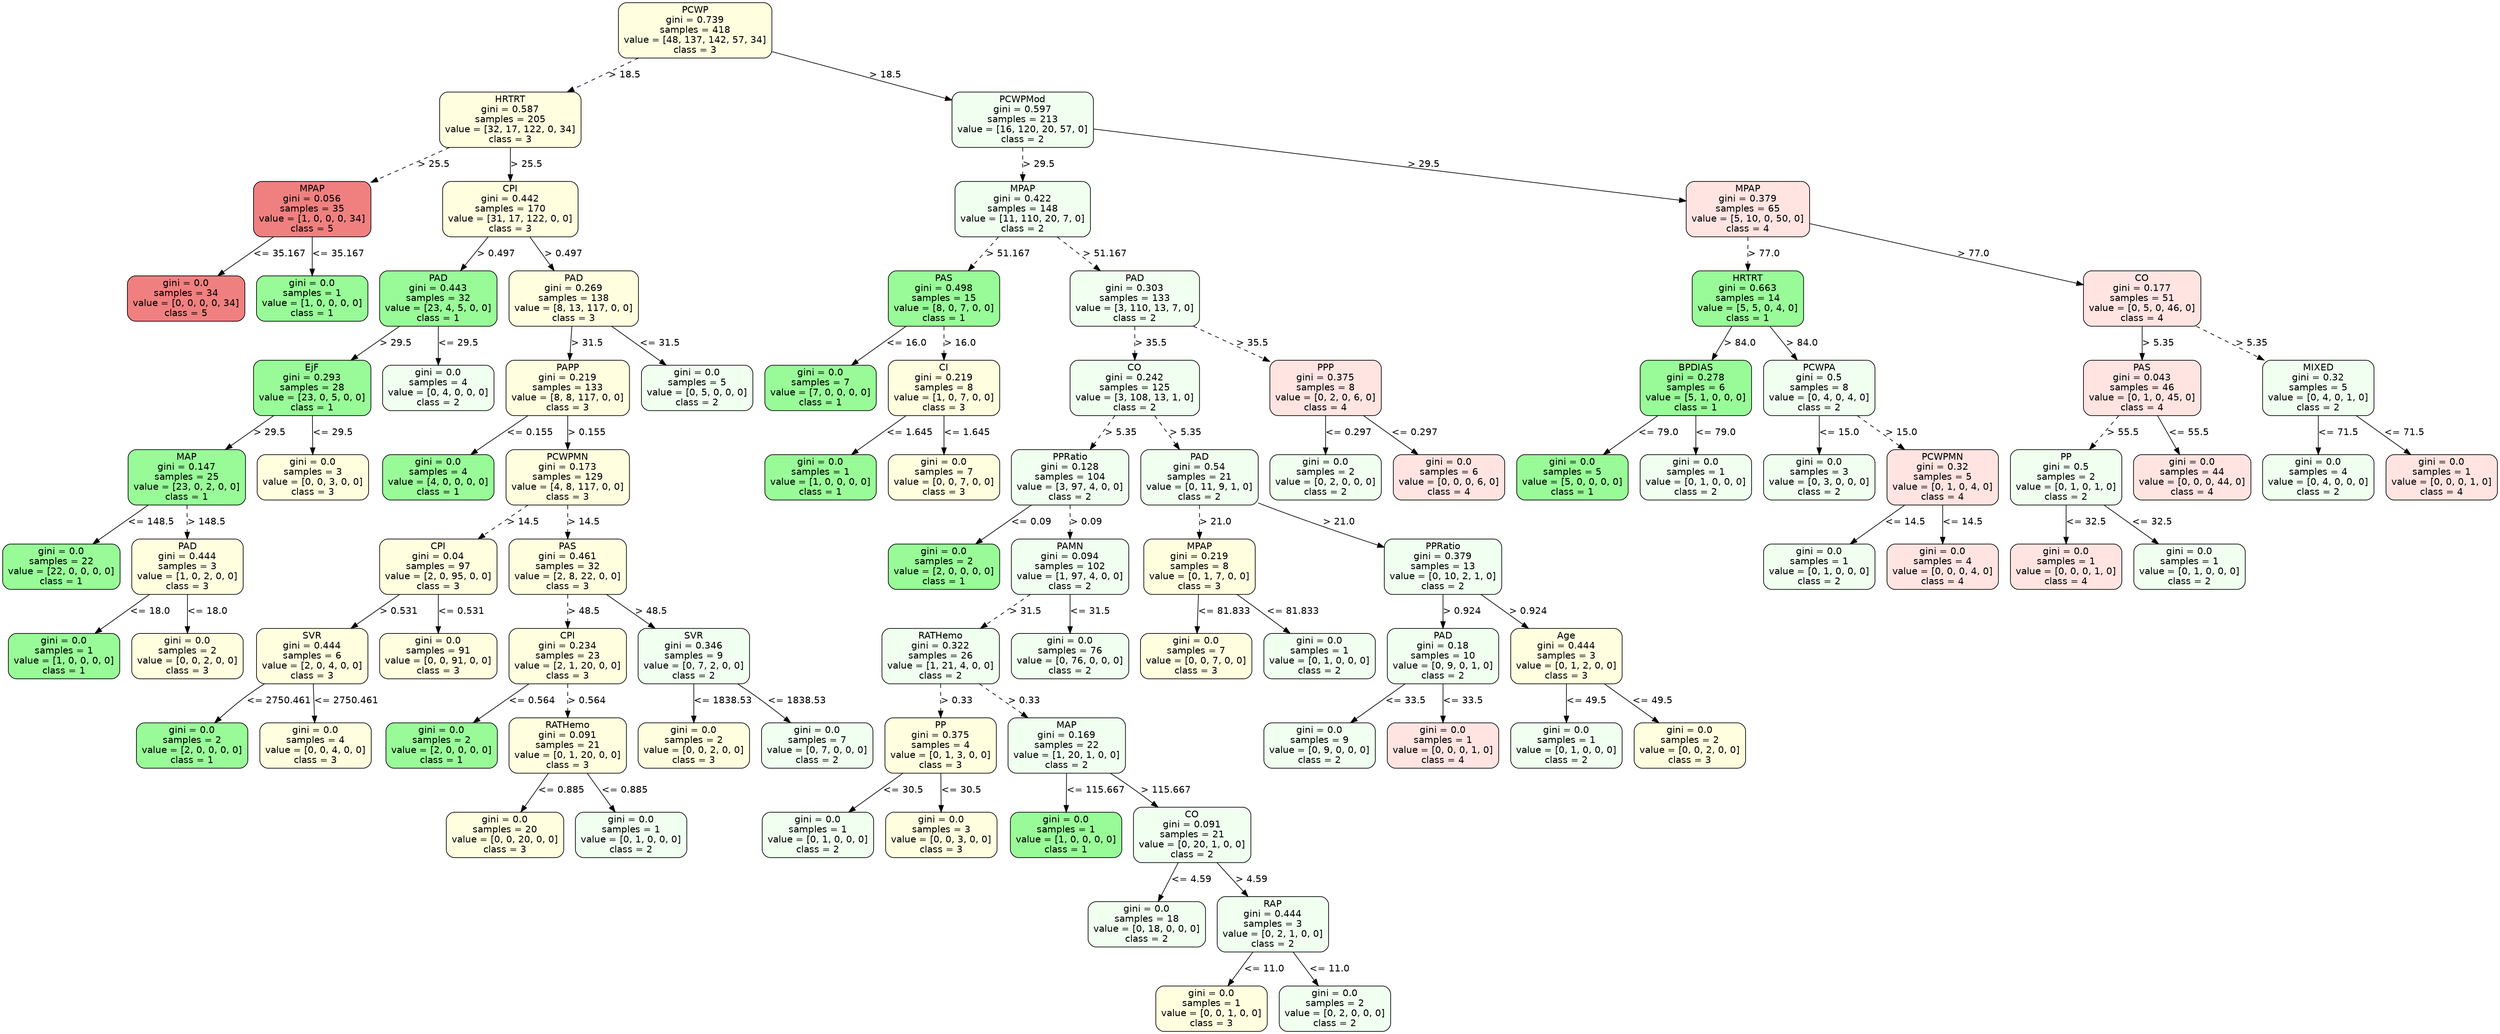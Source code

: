 strict digraph Tree {
	graph [bb="0,0,3191.5,1542"];
	node [color=black,
		fontname=helvetica,
		label="\N",
		shape=box,
		style="filled, rounded"
	];
	edge [fontname=helvetica];
	0	[fillcolor=lightyellow,
		height=1.1528,
		label="PCWP\ngini = 0.739\nsamples = 418\nvalue = [48, 137, 142, 57, 34]\nclass = 3",
		pos="993.5,1500.5",
		width=2.6667];
	1	[fillcolor=lightyellow,
		height=1.1528,
		label="HRTRT\ngini = 0.587\nsamples = 205\nvalue = [32, 17, 122, 0, 34]\nclass = 3",
		pos="633.5,1366.5",
		width=2.4583];
	0 -> 1	[label="> 18.5",
		labelangle=45,
		labeldistance=2.5,
		lp="844,1433.5",
		op=">",
		param=18.5,
		pos="e,722.13,1400 897.5,1464.3 846.22,1445.5 783.22,1422.4 731.63,1403.5",
		style=dashed];
	34	[fillcolor=honeydew,
		height=1.1528,
		label="PCWPMod\ngini = 0.597\nsamples = 213\nvalue = [16, 120, 20, 57, 0]\nclass = 2",
		pos="1325.5,1366.5",
		width=2.4583];
	0 -> 34	[label="> 18.5",
		labelangle=-45,
		labeldistance=2.5,
		lp="1189,1433.5",
		op=">",
		param=18.5,
		pos="e,1236.8,1402.8 1089.5,1461.3 1132.8,1444.1 1183.8,1423.8 1227.3,1406.5",
		style=solid];
	2	[fillcolor=lightcoral,
		height=1.1528,
		label="MPAP\ngini = 0.056\nsamples = 35\nvalue = [1, 0, 0, 0, 34]\nclass = 5",
		pos="392.5,1232.5",
		width=2.0417];
	1 -> 2	[label="> 25.5",
		lp="540,1299.5",
		op=">",
		param=25.5,
		pos="e,466.31,1273.9 559.55,1325 532.84,1310.4 502.51,1293.8 475.1,1278.7",
		style=dashed];
	5	[fillcolor=lightyellow,
		height=1.1528,
		label="CPI\ngini = 0.442\nsamples = 170\nvalue = [31, 17, 122, 0, 0]\nclass = 3",
		pos="633.5,1232.5",
		width=2.3611];
	1 -> 5	[label="> 25.5",
		lp="653,1299.5",
		op=">",
		param=25.5,
		pos="e,633.5,1274.3 633.5,1324.8 633.5,1312 633.5,1297.7 633.5,1284.3",
		style=solid];
	3	[fillcolor=lightcoral,
		height=0.94444,
		label="gini = 0.0\nsamples = 34\nvalue = [0, 0, 0, 0, 34]\nclass = 5",
		pos="230.5,1098.5",
		width=2.0417];
	2 -> 3	[label="<= 35.167",
		lp="347.5,1165.5",
		op="<=",
		param=35.167,
		pos="e,271.04,1132.5 342.57,1190.8 322.3,1174.3 298.97,1155.3 278.86,1138.9",
		style=solid];
	4	[fillcolor=palegreen,
		height=0.94444,
		label="gini = 0.0\nsamples = 1\nvalue = [1, 0, 0, 0, 0]\nclass = 1",
		pos="392.5,1098.5",
		width=1.9444];
	2 -> 4	[label="<= 35.167",
		lp="423.5,1165.5",
		op="<=",
		param=35.167,
		pos="e,392.5,1132.7 392.5,1190.8 392.5,1175.7 392.5,1158.4 392.5,1143.1",
		style=solid];
	6	[fillcolor=palegreen,
		height=1.1528,
		label="PAD\ngini = 0.443\nsamples = 32\nvalue = [23, 4, 5, 0, 0]\nclass = 1",
		pos="554.5,1098.5",
		width=2.0417];
	5 -> 6	[label="> 0.497",
		lp="619.5,1165.5",
		op=">",
		param=0.497,
		pos="e,578.9,1140.3 609.15,1190.8 601.27,1177.6 592.43,1162.9 584.21,1149.1",
		style=solid];
	15	[fillcolor=lightyellow,
		height=1.1528,
		label="PAD\ngini = 0.269\nsamples = 138\nvalue = [8, 13, 117, 0, 0]\nclass = 3",
		pos="727.5,1098.5",
		width=2.25];
	5 -> 15	[label="> 0.497",
		lp="706.5,1165.5",
		op=">",
		param=0.497,
		pos="e,698.46,1140.3 662.47,1190.8 671.94,1177.5 682.56,1162.6 692.43,1148.7",
		style=solid];
	7	[fillcolor=palegreen,
		height=1.1528,
		label="EjF\ngini = 0.293\nsamples = 28\nvalue = [23, 0, 5, 0, 0]\nclass = 1",
		pos="392.5,964.5",
		width=2.0417];
	6 -> 7	[label="> 29.5",
		lp="498,1031.5",
		op=">",
		param=29.5,
		pos="e,442.26,1006 504.57,1056.8 487.4,1042.8 468.03,1027 450.29,1012.6",
		style=solid];
	14	[fillcolor=honeydew,
		height=0.94444,
		label="gini = 0.0\nsamples = 4\nvalue = [0, 4, 0, 0, 0]\nclass = 2",
		pos="554.5,964.5",
		width=1.9444];
	6 -> 14	[label="<= 29.5",
		lp="578,1031.5",
		op="<=",
		param=29.5,
		pos="e,554.5,998.74 554.5,1056.8 554.5,1041.7 554.5,1024.4 554.5,1009.1",
		style=solid];
	8	[fillcolor=palegreen,
		height=1.1528,
		label="MAP\ngini = 0.147\nsamples = 25\nvalue = [23, 0, 2, 0, 0]\nclass = 1",
		pos="233.5,830.5",
		width=2.0417];
	7 -> 8	[label="> 29.5",
		lp="338,897.5",
		op=">",
		param=29.5,
		pos="e,282.34,872.05 343.5,922.82 326.64,908.83 307.63,893.04 290.22,878.59",
		style=solid];
	13	[fillcolor=lightyellow,
		height=0.94444,
		label="gini = 0.0\nsamples = 3\nvalue = [0, 0, 3, 0, 0]\nclass = 3",
		pos="395.5,830.5",
		width=1.9444];
	7 -> 13	[label="<= 29.5",
		lp="418,897.5",
		op="<=",
		param=29.5,
		pos="e,394.74,864.74 393.42,922.82 393.77,907.68 394.16,890.44 394.51,875.05",
		style=solid];
	9	[fillcolor=palegreen,
		height=0.94444,
		label="gini = 0.0\nsamples = 22\nvalue = [22, 0, 0, 0, 0]\nclass = 1",
		pos="73.5,696.5",
		width=2.0417];
	8 -> 9	[label="<= 148.5",
		lp="186,763.5",
		op="<=",
		param=148.5,
		pos="e,113.54,730.53 184.19,788.82 164.17,772.3 141.12,753.29 121.26,736.9",
		style=solid];
	10	[fillcolor=lightyellow,
		height=1.1528,
		label="PAD\ngini = 0.444\nsamples = 3\nvalue = [1, 0, 2, 0, 0]\nclass = 3",
		pos="235.5,696.5",
		width=1.9444];
	8 -> 10	[label="> 148.5",
		lp="258.5,763.5",
		op=">",
		param=148.5,
		pos="e,234.88,738.27 234.12,788.82 234.31,776.02 234.53,761.73 234.73,748.32",
		style=dashed];
	11	[fillcolor=palegreen,
		height=0.94444,
		label="gini = 0.0\nsamples = 1\nvalue = [1, 0, 0, 0, 0]\nclass = 1",
		pos="78.5,562.5",
		width=1.9444];
	10 -> 11	[label="<= 18.0",
		lp="186,629.5",
		op="<=",
		param=18.0,
		pos="e,117.78,596.53 187.11,654.82 167.55,638.37 145.05,619.46 125.63,603.12",
		style=solid];
	12	[fillcolor=lightyellow,
		height=0.94444,
		label="gini = 0.0\nsamples = 2\nvalue = [0, 0, 2, 0, 0]\nclass = 3",
		pos="236.5,562.5",
		width=1.9444];
	10 -> 12	[label="<= 18.0",
		lp="260,629.5",
		op="<=",
		param=18.0,
		pos="e,236.25,596.74 235.81,654.82 235.92,639.68 236.05,622.44 236.17,607.05",
		style=solid];
	16	[fillcolor=lightyellow,
		height=1.1528,
		label="PAPP\ngini = 0.219\nsamples = 133\nvalue = [8, 8, 117, 0, 0]\nclass = 3",
		pos="720.5,964.5",
		width=2.1528];
	15 -> 16	[label="> 31.5",
		lp="744,1031.5",
		op=">",
		param=31.5,
		pos="e,722.66,1006.3 725.34,1056.8 724.66,1044 723.91,1029.7 723.19,1016.3",
		style=solid];
	33	[fillcolor=honeydew,
		height=0.94444,
		label="gini = 0.0\nsamples = 5\nvalue = [0, 5, 0, 0, 0]\nclass = 2",
		pos="886.5,964.5",
		width=1.9444];
	15 -> 33	[label="<= 31.5",
		lp="836,1031.5",
		op="<=",
		param=31.5,
		pos="e,846.71,998.53 776.5,1056.8 796.31,1040.4 819.1,1021.5 838.77,1005.1",
		style=solid];
	17	[fillcolor=palegreen,
		height=0.94444,
		label="gini = 0.0\nsamples = 4\nvalue = [4, 0, 0, 0, 0]\nclass = 1",
		pos="555.5,830.5",
		width=1.9444];
	16 -> 17	[label="<= 0.155",
		lp="671,897.5",
		op="<=",
		param=0.155,
		pos="e,596.79,864.53 669.65,922.82 649,906.3 625.24,887.29 604.75,870.9",
		style=solid];
	18	[fillcolor=lightyellow,
		height=1.1528,
		label="PCWPMN\ngini = 0.173\nsamples = 129\nvalue = [4, 8, 117, 0, 0]\nclass = 3",
		pos="721.5,830.5",
		width=2.1528];
	16 -> 18	[label="> 0.155",
		lp="744.5,897.5",
		op=">",
		param=0.155,
		pos="e,721.19,872.27 720.81,922.82 720.91,910.02 721.01,895.73 721.12,882.32",
		style=solid];
	19	[fillcolor=lightyellow,
		height=1.1528,
		label="CPI\ngini = 0.04\nsamples = 97\nvalue = [2, 0, 95, 0, 0]\nclass = 3",
		pos="556.5,696.5",
		width=2.0417];
	18 -> 19	[label="> 14.5",
		lp="664,763.5",
		op=">",
		param=14.5,
		pos="e,607.18,738.05 670.65,788.82 653.16,774.83 633.43,759.04 615.36,744.59",
		style=dashed];
	24	[fillcolor=lightyellow,
		height=1.1528,
		label="PAS\ngini = 0.461\nsamples = 32\nvalue = [2, 8, 22, 0, 0]\nclass = 3",
		pos="721.5,696.5",
		width=2.0417];
	18 -> 24	[label="> 14.5",
		lp="741,763.5",
		op=">",
		param=14.5,
		pos="e,721.5,738.27 721.5,788.82 721.5,776.02 721.5,761.73 721.5,748.32",
		style=dashed];
	20	[fillcolor=lightyellow,
		height=1.1528,
		label="SVR\ngini = 0.444\nsamples = 6\nvalue = [2, 0, 4, 0, 0]\nclass = 3",
		pos="394.5,562.5",
		width=1.9444];
	19 -> 20	[label="> 0.531",
		lp="503.5,629.5",
		op=">",
		param=0.531,
		pos="e,444.26,604.05 506.57,654.82 489.4,640.83 470.03,625.04 452.29,610.59",
		style=solid];
	23	[fillcolor=lightyellow,
		height=0.94444,
		label="gini = 0.0\nsamples = 91\nvalue = [0, 0, 91, 0, 0]\nclass = 3",
		pos="556.5,562.5",
		width=2.0417];
	19 -> 23	[label="<= 0.531",
		lp="584,629.5",
		op="<=",
		param=0.531,
		pos="e,556.5,596.74 556.5,654.82 556.5,639.68 556.5,622.44 556.5,607.05",
		style=solid];
	21	[fillcolor=palegreen,
		height=0.94444,
		label="gini = 0.0\nsamples = 2\nvalue = [2, 0, 0, 0, 0]\nclass = 1",
		pos="240.5,428.5",
		width=1.9444];
	20 -> 21	[label="<= 2750.461",
		lp="354,495.5",
		op="<=",
		param=2750.461,
		pos="e,272.43,462.71 337.66,520.88 330.08,515.04 322.51,508.98 315.5,503 303.44,492.71 290.92,480.93 279.64,469.86",
		style=solid];
	22	[fillcolor=lightyellow,
		height=0.94444,
		label="gini = 0.0\nsamples = 4\nvalue = [0, 0, 4, 0, 0]\nclass = 3",
		pos="398.5,428.5",
		width=1.9444];
	20 -> 22	[label="<= 2750.461",
		lp="436,495.5",
		op="<=",
		param=2750.461,
		pos="e,397.49,462.74 395.73,520.82 396.19,505.68 396.71,488.44 397.18,473.05",
		style=solid];
	25	[fillcolor=lightyellow,
		height=1.1528,
		label="CPI\ngini = 0.234\nsamples = 23\nvalue = [2, 1, 20, 0, 0]\nclass = 3",
		pos="721.5,562.5",
		width=2.0417];
	24 -> 25	[label="> 48.5",
		lp="741,629.5",
		op=">",
		param=48.5,
		pos="e,721.5,604.27 721.5,654.82 721.5,642.02 721.5,627.73 721.5,614.32",
		style=dashed];
	30	[fillcolor=honeydew,
		height=1.1528,
		label="SVR\ngini = 0.346\nsamples = 9\nvalue = [0, 7, 2, 0, 0]\nclass = 2",
		pos="883.5,562.5",
		width=1.9444];
	24 -> 30	[label="> 48.5",
		lp="827,629.5",
		op=">",
		param=48.5,
		pos="e,833.74,604.05 771.43,654.82 788.6,640.83 807.97,625.04 825.71,610.59",
		style=solid];
	26	[fillcolor=palegreen,
		height=0.94444,
		label="gini = 0.0\nsamples = 2\nvalue = [2, 0, 0, 0, 0]\nclass = 1",
		pos="559.5,428.5",
		width=1.9444];
	25 -> 26	[label="<= 0.564",
		lp="673,495.5",
		op="<=",
		param=0.564,
		pos="e,600.04,462.53 671.57,520.82 651.3,504.3 627.97,485.29 607.86,468.9",
		style=solid];
	27	[fillcolor=lightyellow,
		height=1.1528,
		label="RATHemo\ngini = 0.091\nsamples = 21\nvalue = [0, 1, 20, 0, 0]\nclass = 3",
		pos="721.5,428.5",
		width=2.0417];
	25 -> 27	[label="> 0.564",
		lp="744.5,495.5",
		op=">",
		param=0.564,
		pos="e,721.5,470.27 721.5,520.82 721.5,508.02 721.5,493.73 721.5,480.32",
		style=dashed];
	28	[fillcolor=lightyellow,
		height=0.94444,
		label="gini = 0.0\nsamples = 20\nvalue = [0, 0, 20, 0, 0]\nclass = 3",
		pos="640.5,294.5",
		width=2.0417];
	27 -> 28	[label="<= 0.885",
		lp="711,361.5",
		op="<=",
		param=0.885,
		pos="e,660.9,328.74 696.54,386.82 686.89,371.1 675.85,353.11 666.14,337.29",
		style=solid];
	29	[fillcolor=honeydew,
		height=0.94444,
		label="gini = 0.0\nsamples = 1\nvalue = [0, 1, 0, 0, 0]\nclass = 2",
		pos="802.5,294.5",
		width=1.9444];
	27 -> 29	[label="<= 0.885",
		lp="792,361.5",
		op="<=",
		param=0.885,
		pos="e,782.1,328.74 746.46,386.82 756.11,371.1 767.15,353.11 776.86,337.29",
		style=solid];
	31	[fillcolor=lightyellow,
		height=0.94444,
		label="gini = 0.0\nsamples = 2\nvalue = [0, 0, 2, 0, 0]\nclass = 3",
		pos="883.5,428.5",
		width=1.9444];
	30 -> 31	[label="<= 1838.53",
		lp="918.5,495.5",
		op="<=",
		param=1838.53,
		pos="e,883.5,462.74 883.5,520.82 883.5,505.68 883.5,488.44 883.5,473.05",
		style=solid];
	32	[fillcolor=honeydew,
		height=0.94444,
		label="gini = 0.0\nsamples = 7\nvalue = [0, 7, 0, 0, 0]\nclass = 2",
		pos="1041.5,428.5",
		width=1.9444];
	30 -> 32	[label="<= 1838.53",
		lp="1009.5,495.5",
		op="<=",
		param=1838.53,
		pos="e,1004.2,462.83 935.52,520.91 942.94,514.96 950.45,508.87 957.5,503 970.33,492.33 984.03,480.52 996.57,469.54",
		style=solid];
	35	[fillcolor=honeydew,
		height=1.1528,
		label="MPAP\ngini = 0.422\nsamples = 148\nvalue = [11, 110, 20, 7, 0]\nclass = 2",
		pos="1325.5,1232.5",
		width=2.3611];
	34 -> 35	[label="> 29.5",
		lp="1345,1299.5",
		op=">",
		param=29.5,
		pos="e,1325.5,1274.3 1325.5,1324.8 1325.5,1312 1325.5,1297.7 1325.5,1284.3",
		style=dashed];
	72	[fillcolor=mistyrose,
		height=1.1528,
		label="MPAP\ngini = 0.379\nsamples = 65\nvalue = [5, 10, 0, 50, 0]\nclass = 4",
		pos="2264.5,1232.5",
		width=2.1528];
	34 -> 72	[label="> 29.5",
		lp="1843,1299.5",
		op=">",
		param=29.5,
		pos="e,2186.8,1244.4 1414.3,1353 1593.8,1327.8 1998,1271 2176.7,1245.8",
		style=solid];
	36	[fillcolor=palegreen,
		height=1.1528,
		label="PAS\ngini = 0.498\nsamples = 15\nvalue = [8, 0, 7, 0, 0]\nclass = 1",
		pos="1202.5,1098.5",
		width=1.9444];
	35 -> 36	[label="> 51.167",
		lp="1295.5,1165.5",
		op=">",
		param=51.167,
		pos="e,1240.5,1140.3 1287.6,1190.8 1275,1177.3 1260.8,1162 1247.7,1148",
		style=dashed];
	41	[fillcolor=honeydew,
		height=1.1528,
		label="PAD\ngini = 0.303\nsamples = 133\nvalue = [3, 110, 13, 7, 0]\nclass = 2",
		pos="1447.5,1098.5",
		width=2.25];
	35 -> 41	[label="> 51.167",
		lp="1417.5,1165.5",
		op=">",
		param=51.167,
		pos="e,1409.8,1140.3 1363.1,1190.8 1375.6,1177.3 1389.7,1162 1402.7,1148",
		style=dashed];
	37	[fillcolor=palegreen,
		height=0.94444,
		label="gini = 0.0\nsamples = 7\nvalue = [7, 0, 0, 0, 0]\nclass = 1",
		pos="1044.5,964.5",
		width=1.9444];
	36 -> 37	[label="<= 16.0",
		lp="1152,1031.5",
		op="<=",
		param=16.0,
		pos="e,1084,998.53 1153.8,1056.8 1134.1,1040.4 1111.5,1021.5 1091.9,1005.1",
		style=solid];
	38	[fillcolor=lightyellow,
		height=1.1528,
		label="CI\ngini = 0.219\nsamples = 8\nvalue = [1, 0, 7, 0, 0]\nclass = 3",
		pos="1202.5,964.5",
		width=1.9444];
	36 -> 38	[label="> 16.0",
		lp="1222,1031.5",
		op=">",
		param=16.0,
		pos="e,1202.5,1006.3 1202.5,1056.8 1202.5,1044 1202.5,1029.7 1202.5,1016.3",
		style=dashed];
	39	[fillcolor=palegreen,
		height=0.94444,
		label="gini = 0.0\nsamples = 1\nvalue = [1, 0, 0, 0, 0]\nclass = 1",
		pos="1044.5,830.5",
		width=1.9444];
	38 -> 39	[label="<= 1.645",
		lp="1156,897.5",
		op="<=",
		param=1.645,
		pos="e,1084,864.53 1153.8,922.82 1134.1,906.37 1111.5,887.46 1091.9,871.12",
		style=solid];
	40	[fillcolor=lightyellow,
		height=0.94444,
		label="gini = 0.0\nsamples = 7\nvalue = [0, 0, 7, 0, 0]\nclass = 3",
		pos="1202.5,830.5",
		width=1.9444];
	38 -> 40	[label="<= 1.645",
		lp="1230,897.5",
		op="<=",
		param=1.645,
		pos="e,1202.5,864.74 1202.5,922.82 1202.5,907.68 1202.5,890.44 1202.5,875.05",
		style=solid];
	42	[fillcolor=honeydew,
		height=1.1528,
		label="CO\ngini = 0.242\nsamples = 125\nvalue = [3, 108, 13, 1, 0]\nclass = 2",
		pos="1447.5,964.5",
		width=2.25];
	41 -> 42	[label="> 35.5",
		lp="1467,1031.5",
		op=">",
		param=35.5,
		pos="e,1447.5,1006.3 1447.5,1056.8 1447.5,1044 1447.5,1029.7 1447.5,1016.3",
		style=dashed];
	69	[fillcolor=mistyrose,
		height=1.1528,
		label="PPP\ngini = 0.375\nsamples = 8\nvalue = [0, 2, 0, 6, 0]\nclass = 4",
		pos="1691.5,964.5",
		width=1.9444];
	41 -> 69	[label="> 35.5",
		lp="1597,1031.5",
		op=">",
		param=35.5,
		pos="e,1621.4,1003.4 1522.4,1057 1550.9,1041.5 1583.6,1023.9 1612.5,1008.2",
		style=dashed];
	43	[fillcolor=honeydew,
		height=1.1528,
		label="PPRatio\ngini = 0.128\nsamples = 104\nvalue = [3, 97, 4, 0, 0]\nclass = 2",
		pos="1364.5,830.5",
		width=2.0417];
	42 -> 43	[label="> 5.35",
		lp="1428,897.5",
		op=">",
		param=5.35,
		pos="e,1390.1,872.27 1421.9,922.82 1413.6,909.52 1404.2,894.6 1395.5,880.74",
		style=dashed];
	58	[fillcolor=honeydew,
		height=1.1528,
		label="PAD\ngini = 0.54\nsamples = 21\nvalue = [0, 11, 9, 1, 0]\nclass = 2",
		pos="1529.5,830.5",
		width=2.0417];
	42 -> 58	[label="> 5.35",
		lp="1511,897.5",
		op=">",
		param=5.35,
		pos="e,1504.2,872.27 1472.8,922.82 1481,909.64 1490.1,894.89 1498.7,881.14",
		style=dashed];
	44	[fillcolor=palegreen,
		height=0.94444,
		label="gini = 0.0\nsamples = 2\nvalue = [2, 0, 0, 0, 0]\nclass = 1",
		pos="1202.5,696.5",
		width=1.9444];
	43 -> 44	[label="<= 0.09",
		lp="1312,763.5",
		op="<=",
		param=0.09,
		pos="e,1243,730.53 1314.6,788.82 1294.3,772.3 1271,753.29 1250.9,736.9",
		style=solid];
	45	[fillcolor=honeydew,
		height=1.1528,
		label="PAMN\ngini = 0.094\nsamples = 102\nvalue = [1, 97, 4, 0, 0]\nclass = 2",
		pos="1364.5,696.5",
		width=2.0417];
	43 -> 45	[label="> 0.09",
		lp="1384,763.5",
		op=">",
		param=0.09,
		pos="e,1364.5,738.27 1364.5,788.82 1364.5,776.02 1364.5,761.73 1364.5,748.32",
		style=dashed];
	46	[fillcolor=honeydew,
		height=1.1528,
		label="RATHemo\ngini = 0.322\nsamples = 26\nvalue = [1, 21, 4, 0, 0]\nclass = 2",
		pos="1199.5,562.5",
		width=2.0417];
	45 -> 46	[label="> 31.5",
		lp="1307,629.5",
		op=">",
		param=31.5,
		pos="e,1250.2,604.05 1313.6,654.82 1296.2,640.83 1276.4,625.04 1258.4,610.59",
		style=dashed];
	57	[fillcolor=honeydew,
		height=0.94444,
		label="gini = 0.0\nsamples = 76\nvalue = [0, 76, 0, 0, 0]\nclass = 2",
		pos="1364.5,562.5",
		width=2.0417];
	45 -> 57	[label="<= 31.5",
		lp="1388,629.5",
		op="<=",
		param=31.5,
		pos="e,1364.5,596.74 1364.5,654.82 1364.5,639.68 1364.5,622.44 1364.5,607.05",
		style=solid];
	47	[fillcolor=lightyellow,
		height=1.1528,
		label="PP\ngini = 0.375\nsamples = 4\nvalue = [0, 1, 3, 0, 0]\nclass = 3",
		pos="1199.5,428.5",
		width=1.9444];
	46 -> 47	[label="> 0.33",
		lp="1219,495.5",
		op=">",
		param=0.33,
		pos="e,1199.5,470.27 1199.5,520.82 1199.5,508.02 1199.5,493.73 1199.5,480.32",
		style=dashed];
	50	[fillcolor=honeydew,
		height=1.1528,
		label="MAP\ngini = 0.169\nsamples = 22\nvalue = [1, 20, 1, 0, 0]\nclass = 2",
		pos="1361.5,428.5",
		width=2.0417];
	46 -> 50	[label="> 0.33",
		lp="1305,495.5",
		op=">",
		param=0.33,
		pos="e,1311.7,470.05 1249.4,520.82 1266.6,506.83 1286,491.04 1303.7,476.59",
		style=dashed];
	48	[fillcolor=honeydew,
		height=0.94444,
		label="gini = 0.0\nsamples = 1\nvalue = [0, 1, 0, 0, 0]\nclass = 2",
		pos="1042.5,294.5",
		width=1.9444];
	47 -> 48	[label="<= 30.5",
		lp="1150,361.5",
		op="<=",
		param=30.5,
		pos="e,1081.8,328.53 1151.1,386.82 1131.6,370.37 1109.1,351.46 1089.6,335.12",
		style=solid];
	49	[fillcolor=lightyellow,
		height=0.94444,
		label="gini = 0.0\nsamples = 3\nvalue = [0, 0, 3, 0, 0]\nclass = 3",
		pos="1200.5,294.5",
		width=1.9444];
	47 -> 49	[label="<= 30.5",
		lp="1224,361.5",
		op="<=",
		param=30.5,
		pos="e,1200.2,328.74 1199.8,386.82 1199.9,371.68 1200.1,354.44 1200.2,339.05",
		style=solid];
	51	[fillcolor=palegreen,
		height=0.94444,
		label="gini = 0.0\nsamples = 1\nvalue = [1, 0, 0, 0, 0]\nclass = 1",
		pos="1360.5,294.5",
		width=1.9444];
	50 -> 51	[label="<= 115.667",
		lp="1396.5,361.5",
		op="<=",
		param=115.667,
		pos="e,1360.8,328.74 1361.2,386.82 1361.1,371.68 1360.9,354.44 1360.8,339.05",
		style=solid];
	52	[fillcolor=honeydew,
		height=1.1528,
		label="CO\ngini = 0.091\nsamples = 21\nvalue = [0, 20, 1, 0, 0]\nclass = 2",
		pos="1522.5,294.5",
		width=2.0417];
	50 -> 52	[label="> 115.667",
		lp="1483,361.5",
		op=">",
		param=115.667,
		pos="e,1474.9,336.22 1413.4,386.8 1420.9,380.87 1428.4,374.8 1435.5,369 1445.7,360.62 1456.6,351.6 1467,342.85",
		style=solid];
	53	[fillcolor=honeydew,
		height=0.94444,
		label="gini = 0.0\nsamples = 18\nvalue = [0, 18, 0, 0, 0]\nclass = 2",
		pos="1464.5,160.5",
		width=2.0417];
	52 -> 53	[label="<= 4.59",
		lp="1519,227.5",
		op="<=",
		param=4.59,
		pos="e,1479.1,194.74 1504.6,252.82 1497.8,237.39 1490.1,219.78 1483.2,204.17",
		style=solid];
	54	[fillcolor=honeydew,
		height=1.1528,
		label="RAP\ngini = 0.444\nsamples = 3\nvalue = [0, 2, 1, 0, 0]\nclass = 2",
		pos="1626.5,160.5",
		width=1.9444];
	52 -> 54	[label="> 4.59",
		lp="1598,227.5",
		op=">",
		param=4.59,
		pos="e,1594.4,202.27 1554.6,252.82 1565.1,239.39 1577,224.32 1588,210.35",
		style=solid];
	55	[fillcolor=lightyellow,
		height=0.94444,
		label="gini = 0.0\nsamples = 1\nvalue = [0, 0, 1, 0, 0]\nclass = 3",
		pos="1547.5,34",
		width=1.9444];
	54 -> 55	[label="<= 11.0",
		lp="1613,93.5",
		op="<=",
		param=11.0,
		pos="e,1568.7,68.379 1600.6,118.73 1592.1,105.35 1582.7,90.465 1574.1,76.995",
		style=solid];
	56	[fillcolor=honeydew,
		height=0.94444,
		label="gini = 0.0\nsamples = 2\nvalue = [0, 2, 0, 0, 0]\nclass = 2",
		pos="1705.5,34",
		width=1.9444];
	54 -> 56	[label="<= 11.0",
		lp="1697,93.5",
		op="<=",
		param=11.0,
		pos="e,1684.3,68.379 1652.4,118.73 1660.9,105.35 1670.3,90.465 1678.9,76.995",
		style=solid];
	59	[fillcolor=lightyellow,
		height=1.1528,
		label="MPAP\ngini = 0.219\nsamples = 8\nvalue = [0, 1, 7, 0, 0]\nclass = 3",
		pos="1529.5,696.5",
		width=1.9444];
	58 -> 59	[label="> 21.0",
		lp="1549,763.5",
		op=">",
		param=21.0,
		pos="e,1529.5,738.27 1529.5,788.82 1529.5,776.02 1529.5,761.73 1529.5,748.32",
		style=dashed];
	62	[fillcolor=honeydew,
		height=1.1528,
		label="PPRatio\ngini = 0.379\nsamples = 13\nvalue = [0, 10, 2, 1, 0]\nclass = 2",
		pos="1842.5,696.5",
		width=2.0417];
	58 -> 62	[label="> 21.0",
		lp="1708,763.5",
		op=">",
		param=21.0,
		pos="e,1768.9,725.16 1603.1,793.21 1606.3,791.77 1609.4,790.36 1612.5,789 1660.7,767.71 1715.4,745.84 1759.4,728.83",
		style=solid];
	60	[fillcolor=lightyellow,
		height=0.94444,
		label="gini = 0.0\nsamples = 7\nvalue = [0, 0, 7, 0, 0]\nclass = 3",
		pos="1526.5,562.5",
		width=1.9444];
	59 -> 60	[label="<= 81.833",
		lp="1559.5,629.5",
		op="<=",
		param=81.833,
		pos="e,1527.3,596.74 1528.6,654.82 1528.2,639.68 1527.8,622.44 1527.5,607.05",
		style=solid];
	61	[fillcolor=honeydew,
		height=0.94444,
		label="gini = 0.0\nsamples = 1\nvalue = [0, 1, 0, 0, 0]\nclass = 2",
		pos="1684.5,562.5",
		width=1.9444];
	59 -> 61	[label="<= 81.833",
		lp="1643.5,629.5",
		op="<=",
		param=81.833,
		pos="e,1645.7,596.53 1577.3,654.82 1596.6,638.37 1618.8,619.46 1638,603.12",
		style=solid];
	63	[fillcolor=honeydew,
		height=1.1528,
		label="PAD\ngini = 0.18\nsamples = 10\nvalue = [0, 9, 0, 1, 0]\nclass = 2",
		pos="1842.5,562.5",
		width=1.9444];
	62 -> 63	[label="> 0.924",
		lp="1865.5,629.5",
		op=">",
		param=0.924,
		pos="e,1842.5,604.27 1842.5,654.82 1842.5,642.02 1842.5,627.73 1842.5,614.32",
		style=solid];
	66	[fillcolor=lightyellow,
		height=1.1528,
		label="Age\ngini = 0.444\nsamples = 3\nvalue = [0, 1, 2, 0, 0]\nclass = 3",
		pos="2000.5,562.5",
		width=1.9444];
	62 -> 66	[label="> 0.924",
		lp="1949.5,629.5",
		op=">",
		param=0.924,
		pos="e,1952,604.05 1891.2,654.82 1907.9,640.83 1926.8,625.04 1944.1,610.59",
		style=solid];
	64	[fillcolor=honeydew,
		height=0.94444,
		label="gini = 0.0\nsamples = 9\nvalue = [0, 9, 0, 0, 0]\nclass = 2",
		pos="1684.5,428.5",
		width=1.9444];
	63 -> 64	[label="<= 33.5",
		lp="1792,495.5",
		op="<=",
		param=33.5,
		pos="e,1724,462.53 1793.8,520.82 1774.1,504.37 1751.5,485.46 1731.9,469.12",
		style=solid];
	65	[fillcolor=mistyrose,
		height=0.94444,
		label="gini = 0.0\nsamples = 1\nvalue = [0, 0, 0, 1, 0]\nclass = 4",
		pos="1842.5,428.5",
		width=1.9444];
	63 -> 65	[label="<= 33.5",
		lp="1866,495.5",
		op="<=",
		param=33.5,
		pos="e,1842.5,462.74 1842.5,520.82 1842.5,505.68 1842.5,488.44 1842.5,473.05",
		style=solid];
	67	[fillcolor=honeydew,
		height=0.94444,
		label="gini = 0.0\nsamples = 1\nvalue = [0, 1, 0, 0, 0]\nclass = 2",
		pos="2000.5,428.5",
		width=1.9444];
	66 -> 67	[label="<= 49.5",
		lp="2024,495.5",
		op="<=",
		param=49.5,
		pos="e,2000.5,462.74 2000.5,520.82 2000.5,505.68 2000.5,488.44 2000.5,473.05",
		style=solid];
	68	[fillcolor=lightyellow,
		height=0.94444,
		label="gini = 0.0\nsamples = 2\nvalue = [0, 0, 2, 0, 0]\nclass = 3",
		pos="2158.5,428.5",
		width=1.9444];
	66 -> 68	[label="<= 49.5",
		lp="2108,495.5",
		op="<=",
		param=49.5,
		pos="e,2119,462.53 2049.2,520.82 2068.9,504.37 2091.5,485.46 2111.1,469.12",
		style=solid];
	70	[fillcolor=honeydew,
		height=0.94444,
		label="gini = 0.0\nsamples = 2\nvalue = [0, 2, 0, 0, 0]\nclass = 2",
		pos="1691.5,830.5",
		width=1.9444];
	69 -> 70	[label="<= 0.297",
		lp="1719,897.5",
		op="<=",
		param=0.297,
		pos="e,1691.5,864.74 1691.5,922.82 1691.5,907.68 1691.5,890.44 1691.5,875.05",
		style=solid];
	71	[fillcolor=mistyrose,
		height=0.94444,
		label="gini = 0.0\nsamples = 6\nvalue = [0, 0, 0, 6, 0]\nclass = 4",
		pos="1849.5,830.5",
		width=1.9444];
	69 -> 71	[label="<= 0.297",
		lp="1803,897.5",
		op="<=",
		param=0.297,
		pos="e,1810,864.53 1740.2,922.82 1759.9,906.37 1782.5,887.46 1802.1,871.12",
		style=solid];
	73	[fillcolor=palegreen,
		height=1.1528,
		label="HRTRT\ngini = 0.663\nsamples = 14\nvalue = [5, 5, 0, 4, 0]\nclass = 1",
		pos="2264.5,1098.5",
		width=1.9444];
	72 -> 73	[label="> 77.0",
		lp="2284,1165.5",
		op=">",
		param=77.0,
		pos="e,2264.5,1140.3 2264.5,1190.8 2264.5,1178 2264.5,1163.7 2264.5,1150.3",
		style=dashed];
	82	[fillcolor=mistyrose,
		height=1.1528,
		label="CO\ngini = 0.177\nsamples = 51\nvalue = [0, 5, 0, 46, 0]\nclass = 4",
		pos="2737.5,1098.5",
		width=2.0417];
	72 -> 82	[label="> 77.0",
		lp="2535,1165.5",
		op=">",
		param=77.0,
		pos="e,2663.8,1120.1 2342.1,1209.9 2428,1185.9 2565.9,1147.4 2654.1,1122.8",
		style=solid];
	74	[fillcolor=palegreen,
		height=1.1528,
		label="BPDIAS\ngini = 0.278\nsamples = 6\nvalue = [5, 1, 0, 0, 0]\nclass = 1",
		pos="2165.5,964.5",
		width=1.9444];
	73 -> 74	[label="> 84.0",
		lp="2238,1031.5",
		op=">",
		param=84.0,
		pos="e,2196.1,1006.3 2234,1056.8 2223.9,1043.4 2212.6,1028.3 2202.1,1014.4",
		style=solid];
	77	[fillcolor=honeydew,
		height=1.1528,
		label="PCWPA\ngini = 0.5\nsamples = 8\nvalue = [0, 4, 0, 4, 0]\nclass = 2",
		pos="2323.5,964.5",
		width=1.9444];
	73 -> 77	[label="> 84.0",
		lp="2316,1031.5",
		op=">",
		param=84.0,
		pos="e,2305.3,1006.3 2282.7,1056.8 2288.5,1043.8 2295,1029.2 2301.1,1015.5",
		style=solid];
	75	[fillcolor=palegreen,
		height=0.94444,
		label="gini = 0.0\nsamples = 5\nvalue = [5, 0, 0, 0, 0]\nclass = 1",
		pos="2007.5,830.5",
		width=1.9444];
	74 -> 75	[label="<= 79.0",
		lp="2115,897.5",
		op="<=",
		param=79.0,
		pos="e,2047,864.53 2116.8,922.82 2097.1,906.37 2074.5,887.46 2054.9,871.12",
		style=solid];
	76	[fillcolor=honeydew,
		height=0.94444,
		label="gini = 0.0\nsamples = 1\nvalue = [0, 1, 0, 0, 0]\nclass = 2",
		pos="2165.5,830.5",
		width=1.9444];
	74 -> 76	[label="<= 79.0",
		lp="2189,897.5",
		op="<=",
		param=79.0,
		pos="e,2165.5,864.74 2165.5,922.82 2165.5,907.68 2165.5,890.44 2165.5,875.05",
		style=solid];
	78	[fillcolor=honeydew,
		height=0.94444,
		label="gini = 0.0\nsamples = 3\nvalue = [0, 3, 0, 0, 0]\nclass = 2",
		pos="2323.5,830.5",
		width=1.9444];
	77 -> 78	[label="<= 15.0",
		lp="2347,897.5",
		op="<=",
		param=15.0,
		pos="e,2323.5,864.74 2323.5,922.82 2323.5,907.68 2323.5,890.44 2323.5,875.05",
		style=solid];
	79	[fillcolor=mistyrose,
		height=1.1528,
		label="PCWPMN\ngini = 0.32\nsamples = 5\nvalue = [0, 1, 0, 4, 0]\nclass = 4",
		pos="2481.5,830.5",
		width=1.9444];
	77 -> 79	[label="> 15.0",
		lp="2427,897.5",
		op=">",
		param=15.0,
		pos="e,2433,872.05 2372.2,922.82 2388.9,908.83 2407.8,893.04 2425.1,878.59",
		style=dashed];
	80	[fillcolor=honeydew,
		height=0.94444,
		label="gini = 0.0\nsamples = 1\nvalue = [0, 1, 0, 0, 0]\nclass = 2",
		pos="2323.5,696.5",
		width=1.9444];
	79 -> 80	[label="<= 14.5",
		lp="2431,763.5",
		op="<=",
		param=14.5,
		pos="e,2363,730.53 2432.8,788.82 2413.1,772.37 2390.5,753.46 2370.9,737.12",
		style=solid];
	81	[fillcolor=mistyrose,
		height=0.94444,
		label="gini = 0.0\nsamples = 4\nvalue = [0, 0, 0, 4, 0]\nclass = 4",
		pos="2481.5,696.5",
		width=1.9444];
	79 -> 81	[label="<= 14.5",
		lp="2505,763.5",
		op="<=",
		param=14.5,
		pos="e,2481.5,730.74 2481.5,788.82 2481.5,773.68 2481.5,756.44 2481.5,741.05",
		style=solid];
	83	[fillcolor=mistyrose,
		height=1.1528,
		label="PAS\ngini = 0.043\nsamples = 46\nvalue = [0, 1, 0, 45, 0]\nclass = 4",
		pos="2737.5,964.5",
		width=2.0417];
	82 -> 83	[label="> 5.35",
		lp="2757,1031.5",
		op=">",
		param=5.35,
		pos="e,2737.5,1006.3 2737.5,1056.8 2737.5,1044 2737.5,1029.7 2737.5,1016.3",
		style=solid];
	88	[fillcolor=honeydew,
		height=1.1528,
		label="MIXED\ngini = 0.32\nsamples = 5\nvalue = [0, 4, 0, 1, 0]\nclass = 2",
		pos="2963.5,964.5",
		width=1.9444];
	82 -> 88	[label="> 5.35",
		lp="2877,1031.5",
		op=">",
		param=5.35,
		pos="e,2893.9,1006.2 2806.8,1057 2831.6,1042.6 2859.6,1026.2 2885,1011.3",
		style=dashed];
	84	[fillcolor=honeydew,
		height=1.1528,
		label="PP\ngini = 0.5\nsamples = 2\nvalue = [0, 1, 0, 1, 0]\nclass = 2",
		pos="2639.5,830.5",
		width=1.9444];
	83 -> 84	[label="> 55.5",
		lp="2711,897.5",
		op=">",
		param=55.5,
		pos="e,2669.8,872.27 2707.3,922.82 2697.3,909.39 2686.1,894.32 2675.8,880.35",
		style=dashed];
	87	[fillcolor=mistyrose,
		height=0.94444,
		label="gini = 0.0\nsamples = 44\nvalue = [0, 0, 0, 44, 0]\nclass = 4",
		pos="2801.5,830.5",
		width=2.0417];
	83 -> 87	[label="<= 55.5",
		lp="2795,897.5",
		op="<=",
		param=55.5,
		pos="e,2785.4,864.74 2757.2,922.82 2764.7,907.39 2773.2,889.78 2780.8,874.17",
		style=solid];
	85	[fillcolor=mistyrose,
		height=0.94444,
		label="gini = 0.0\nsamples = 1\nvalue = [0, 0, 0, 1, 0]\nclass = 4",
		pos="2639.5,696.5",
		width=1.9444];
	84 -> 85	[label="<= 32.5",
		lp="2663,763.5",
		op="<=",
		param=32.5,
		pos="e,2639.5,730.74 2639.5,788.82 2639.5,773.68 2639.5,756.44 2639.5,741.05",
		style=solid];
	86	[fillcolor=honeydew,
		height=0.94444,
		label="gini = 0.0\nsamples = 1\nvalue = [0, 1, 0, 0, 0]\nclass = 2",
		pos="2797.5,696.5",
		width=1.9444];
	84 -> 86	[label="<= 32.5",
		lp="2747,763.5",
		op="<=",
		param=32.5,
		pos="e,2758,730.53 2688.2,788.82 2707.9,772.37 2730.5,753.46 2750.1,737.12",
		style=solid];
	89	[fillcolor=honeydew,
		height=0.94444,
		label="gini = 0.0\nsamples = 4\nvalue = [0, 4, 0, 0, 0]\nclass = 2",
		pos="2963.5,830.5",
		width=1.9444];
	88 -> 89	[label="<= 71.5",
		lp="2987,897.5",
		op="<=",
		param=71.5,
		pos="e,2963.5,864.74 2963.5,922.82 2963.5,907.68 2963.5,890.44 2963.5,875.05",
		style=solid];
	90	[fillcolor=mistyrose,
		height=0.94444,
		label="gini = 0.0\nsamples = 1\nvalue = [0, 0, 0, 1, 0]\nclass = 4",
		pos="3121.5,830.5",
		width=1.9444];
	88 -> 90	[label="<= 71.5",
		lp="3071,897.5",
		op="<=",
		param=71.5,
		pos="e,3082,864.53 3012.2,922.82 3031.9,906.37 3054.5,887.46 3074.1,871.12",
		style=solid];
}
